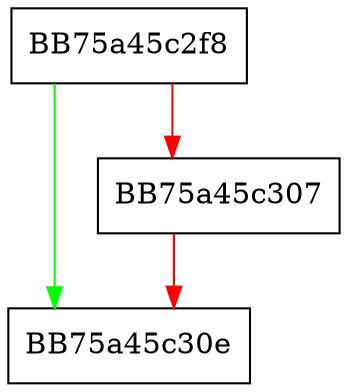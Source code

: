 digraph sqlite3PcacheDrop {
  node [shape="box"];
  graph [splines=ortho];
  BB75a45c2f8 -> BB75a45c30e [color="green"];
  BB75a45c2f8 -> BB75a45c307 [color="red"];
  BB75a45c307 -> BB75a45c30e [color="red"];
}